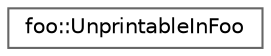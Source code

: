digraph "Graphical Class Hierarchy"
{
 // LATEX_PDF_SIZE
  bgcolor="transparent";
  edge [fontname=Helvetica,fontsize=10,labelfontname=Helvetica,labelfontsize=10];
  node [fontname=Helvetica,fontsize=10,shape=box,height=0.2,width=0.4];
  rankdir="LR";
  Node0 [id="Node000000",label="foo::UnprintableInFoo",height=0.2,width=0.4,color="grey40", fillcolor="white", style="filled",URL="$classfoo_1_1UnprintableInFoo.html",tooltip=" "];
}
